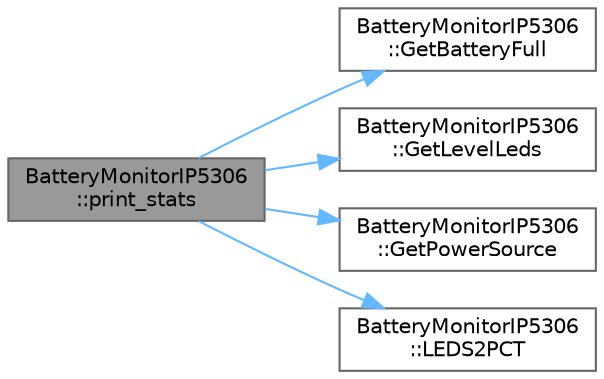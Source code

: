 digraph "BatteryMonitorIP5306::print_stats"
{
 // LATEX_PDF_SIZE
  bgcolor="transparent";
  edge [fontname=Helvetica,fontsize=10,labelfontname=Helvetica,labelfontsize=10];
  node [fontname=Helvetica,fontsize=10,shape=box,height=0.2,width=0.4];
  rankdir="LR";
  Node1 [id="Node000001",label="BatteryMonitorIP5306\l::print_stats",height=0.2,width=0.4,color="gray40", fillcolor="grey60", style="filled", fontcolor="black",tooltip=" "];
  Node1 -> Node2 [id="edge5_Node000001_Node000002",color="steelblue1",style="solid",tooltip=" "];
  Node2 [id="Node000002",label="BatteryMonitorIP5306\l::GetBatteryFull",height=0.2,width=0.4,color="grey40", fillcolor="white", style="filled",URL="$class_battery_monitor_i_p5306.html#a6413320a32fcfb0719775aa337c623af",tooltip=" "];
  Node1 -> Node3 [id="edge6_Node000001_Node000003",color="steelblue1",style="solid",tooltip=" "];
  Node3 [id="Node000003",label="BatteryMonitorIP5306\l::GetLevelLeds",height=0.2,width=0.4,color="grey40", fillcolor="white", style="filled",URL="$class_battery_monitor_i_p5306.html#a67f88c317296c06f2da5b21e125c860a",tooltip=" "];
  Node1 -> Node4 [id="edge7_Node000001_Node000004",color="steelblue1",style="solid",tooltip=" "];
  Node4 [id="Node000004",label="BatteryMonitorIP5306\l::GetPowerSource",height=0.2,width=0.4,color="grey40", fillcolor="white", style="filled",URL="$class_battery_monitor_i_p5306.html#a99ad3de534d1057a062e20c9ec8f92cb",tooltip=" "];
  Node1 -> Node5 [id="edge8_Node000001_Node000005",color="steelblue1",style="solid",tooltip=" "];
  Node5 [id="Node000005",label="BatteryMonitorIP5306\l::LEDS2PCT",height=0.2,width=0.4,color="grey40", fillcolor="white", style="filled",URL="$class_battery_monitor_i_p5306.html#a5199ced92607ac2497862ab961413dbd",tooltip=" "];
}
